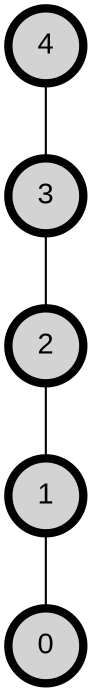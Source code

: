 graph my_graph {
node [ fontname = Arial, style="filled,setlinewidth(4)", shape=circle ]
node0 [ label = "0" ]
node1 [ label = "1" ]
node2 [ label = "2" ]
node3 [ label = "3" ]
node4 [ label = "4" ]

node1 -- node0
node2 -- node1
node3 -- node2
node4 -- node3
}